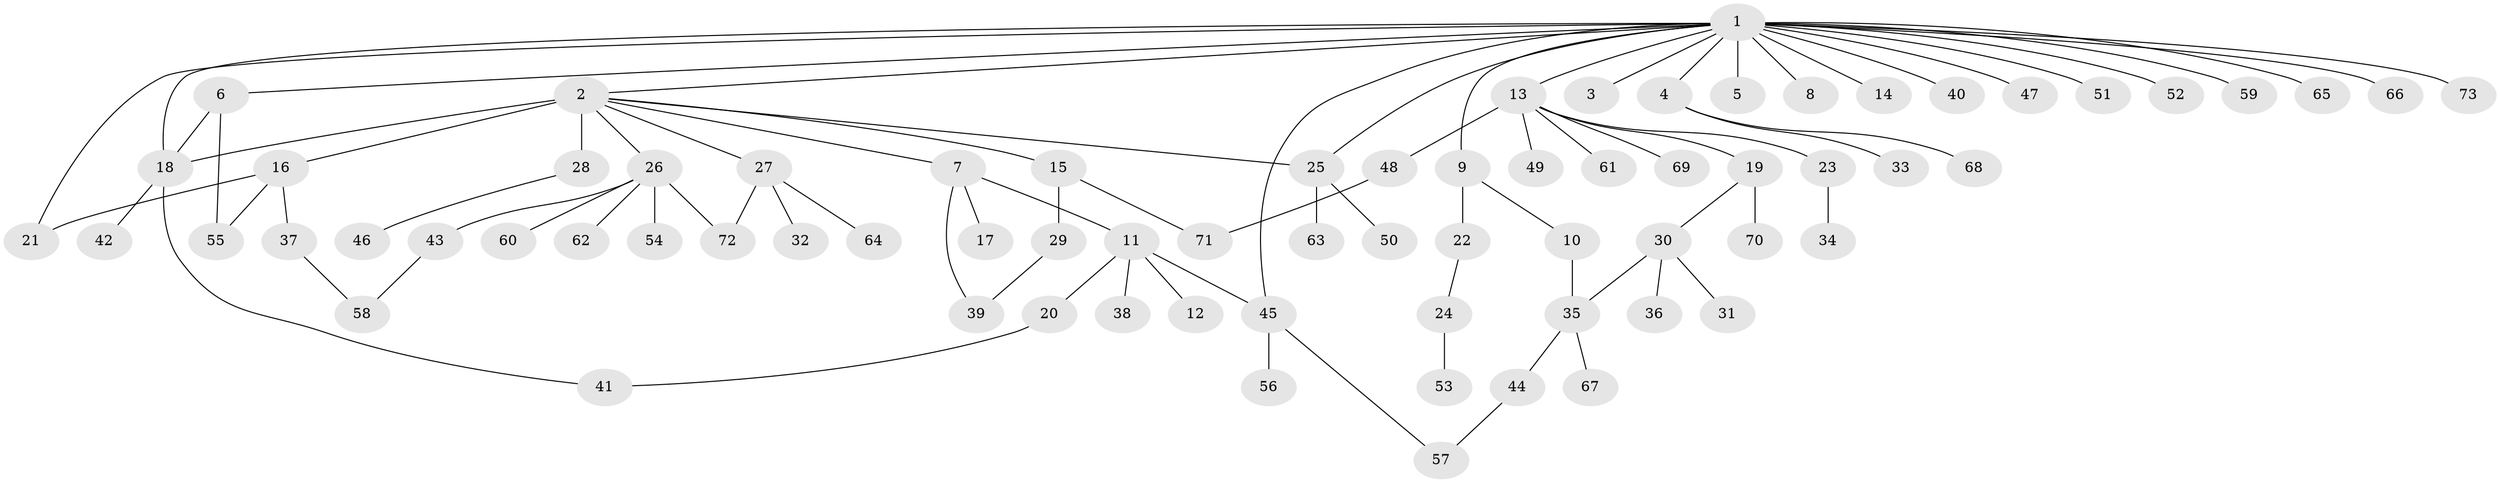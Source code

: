 // original degree distribution, {23: 0.008333333333333333, 15: 0.008333333333333333, 1: 0.5666666666666667, 4: 0.05, 2: 0.20833333333333334, 5: 0.05, 3: 0.06666666666666667, 6: 0.016666666666666666, 8: 0.008333333333333333, 7: 0.016666666666666666}
// Generated by graph-tools (version 1.1) at 2025/50/03/04/25 22:50:33]
// undirected, 73 vertices, 85 edges
graph export_dot {
  node [color=gray90,style=filled];
  1;
  2;
  3;
  4;
  5;
  6;
  7;
  8;
  9;
  10;
  11;
  12;
  13;
  14;
  15;
  16;
  17;
  18;
  19;
  20;
  21;
  22;
  23;
  24;
  25;
  26;
  27;
  28;
  29;
  30;
  31;
  32;
  33;
  34;
  35;
  36;
  37;
  38;
  39;
  40;
  41;
  42;
  43;
  44;
  45;
  46;
  47;
  48;
  49;
  50;
  51;
  52;
  53;
  54;
  55;
  56;
  57;
  58;
  59;
  60;
  61;
  62;
  63;
  64;
  65;
  66;
  67;
  68;
  69;
  70;
  71;
  72;
  73;
  1 -- 2 [weight=1.0];
  1 -- 3 [weight=1.0];
  1 -- 4 [weight=1.0];
  1 -- 5 [weight=1.0];
  1 -- 6 [weight=1.0];
  1 -- 8 [weight=1.0];
  1 -- 9 [weight=1.0];
  1 -- 13 [weight=1.0];
  1 -- 14 [weight=1.0];
  1 -- 18 [weight=1.0];
  1 -- 21 [weight=1.0];
  1 -- 25 [weight=1.0];
  1 -- 40 [weight=1.0];
  1 -- 45 [weight=1.0];
  1 -- 47 [weight=1.0];
  1 -- 51 [weight=1.0];
  1 -- 52 [weight=1.0];
  1 -- 59 [weight=1.0];
  1 -- 65 [weight=1.0];
  1 -- 66 [weight=1.0];
  1 -- 73 [weight=1.0];
  2 -- 7 [weight=1.0];
  2 -- 15 [weight=1.0];
  2 -- 16 [weight=1.0];
  2 -- 18 [weight=1.0];
  2 -- 25 [weight=1.0];
  2 -- 26 [weight=1.0];
  2 -- 27 [weight=1.0];
  2 -- 28 [weight=5.0];
  4 -- 33 [weight=1.0];
  4 -- 68 [weight=1.0];
  6 -- 18 [weight=1.0];
  6 -- 55 [weight=1.0];
  7 -- 11 [weight=1.0];
  7 -- 17 [weight=1.0];
  7 -- 39 [weight=1.0];
  9 -- 10 [weight=1.0];
  9 -- 22 [weight=1.0];
  10 -- 35 [weight=3.0];
  11 -- 12 [weight=1.0];
  11 -- 20 [weight=1.0];
  11 -- 38 [weight=1.0];
  11 -- 45 [weight=1.0];
  13 -- 19 [weight=1.0];
  13 -- 23 [weight=1.0];
  13 -- 48 [weight=1.0];
  13 -- 49 [weight=1.0];
  13 -- 61 [weight=1.0];
  13 -- 69 [weight=1.0];
  15 -- 29 [weight=1.0];
  15 -- 71 [weight=1.0];
  16 -- 21 [weight=1.0];
  16 -- 37 [weight=1.0];
  16 -- 55 [weight=1.0];
  18 -- 41 [weight=1.0];
  18 -- 42 [weight=1.0];
  19 -- 30 [weight=1.0];
  19 -- 70 [weight=1.0];
  20 -- 41 [weight=1.0];
  22 -- 24 [weight=1.0];
  23 -- 34 [weight=1.0];
  24 -- 53 [weight=2.0];
  25 -- 50 [weight=1.0];
  25 -- 63 [weight=1.0];
  26 -- 43 [weight=1.0];
  26 -- 54 [weight=1.0];
  26 -- 60 [weight=1.0];
  26 -- 62 [weight=1.0];
  26 -- 72 [weight=1.0];
  27 -- 32 [weight=1.0];
  27 -- 64 [weight=1.0];
  27 -- 72 [weight=1.0];
  28 -- 46 [weight=1.0];
  29 -- 39 [weight=2.0];
  30 -- 31 [weight=1.0];
  30 -- 35 [weight=1.0];
  30 -- 36 [weight=1.0];
  35 -- 44 [weight=1.0];
  35 -- 67 [weight=1.0];
  37 -- 58 [weight=1.0];
  43 -- 58 [weight=1.0];
  44 -- 57 [weight=1.0];
  45 -- 56 [weight=1.0];
  45 -- 57 [weight=1.0];
  48 -- 71 [weight=1.0];
}

